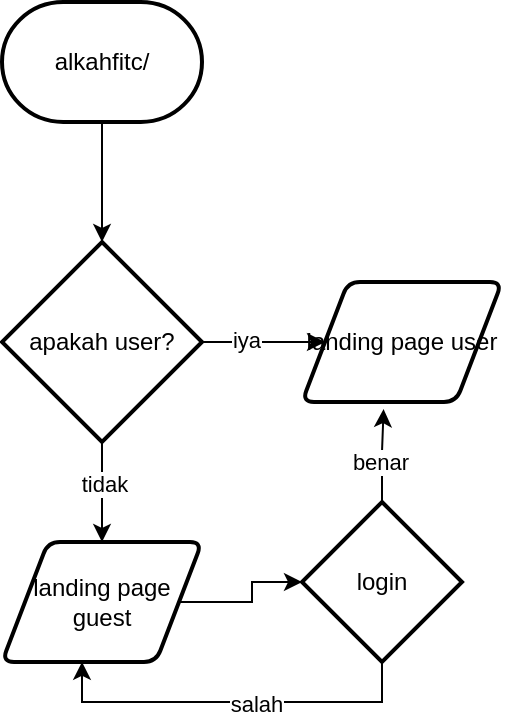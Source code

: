 <mxfile version="20.5.1" type="github"><diagram id="E9O6Eyl6Ub3qLrlgVqA6" name="Halaman-1"><mxGraphModel dx="532" dy="315" grid="1" gridSize="10" guides="1" tooltips="1" connect="1" arrows="1" fold="1" page="1" pageScale="1" pageWidth="827" pageHeight="1169" math="0" shadow="0"><root><mxCell id="0"/><mxCell id="1" parent="0"/><mxCell id="TCSQPGBV3InpxjVvVvtd-5" style="edgeStyle=orthogonalEdgeStyle;rounded=0;orthogonalLoop=1;jettySize=auto;html=1;exitX=0.5;exitY=1;exitDx=0;exitDy=0;exitPerimeter=0;" edge="1" parent="1" source="TCSQPGBV3InpxjVvVvtd-1" target="TCSQPGBV3InpxjVvVvtd-2"><mxGeometry relative="1" as="geometry"/></mxCell><mxCell id="TCSQPGBV3InpxjVvVvtd-1" value="alkahfitc/" style="strokeWidth=2;html=1;shape=mxgraph.flowchart.terminator;whiteSpace=wrap;" vertex="1" parent="1"><mxGeometry x="40" y="20" width="100" height="60" as="geometry"/></mxCell><mxCell id="TCSQPGBV3InpxjVvVvtd-6" style="edgeStyle=orthogonalEdgeStyle;rounded=0;orthogonalLoop=1;jettySize=auto;html=1;exitX=1;exitY=0.5;exitDx=0;exitDy=0;exitPerimeter=0;entryX=0;entryY=0.5;entryDx=0;entryDy=0;" edge="1" parent="1" source="TCSQPGBV3InpxjVvVvtd-2" target="TCSQPGBV3InpxjVvVvtd-3"><mxGeometry relative="1" as="geometry"/></mxCell><mxCell id="TCSQPGBV3InpxjVvVvtd-11" value="iya" style="edgeLabel;html=1;align=center;verticalAlign=middle;resizable=0;points=[];" vertex="1" connectable="0" parent="TCSQPGBV3InpxjVvVvtd-6"><mxGeometry x="-0.298" y="1" relative="1" as="geometry"><mxPoint as="offset"/></mxGeometry></mxCell><mxCell id="TCSQPGBV3InpxjVvVvtd-7" style="edgeStyle=orthogonalEdgeStyle;rounded=0;orthogonalLoop=1;jettySize=auto;html=1;exitX=0.5;exitY=1;exitDx=0;exitDy=0;exitPerimeter=0;entryX=0.5;entryY=0;entryDx=0;entryDy=0;" edge="1" parent="1" source="TCSQPGBV3InpxjVvVvtd-2" target="TCSQPGBV3InpxjVvVvtd-4"><mxGeometry relative="1" as="geometry"/></mxCell><mxCell id="TCSQPGBV3InpxjVvVvtd-12" value="tidak" style="edgeLabel;html=1;align=center;verticalAlign=middle;resizable=0;points=[];" vertex="1" connectable="0" parent="TCSQPGBV3InpxjVvVvtd-7"><mxGeometry x="-0.168" y="1" relative="1" as="geometry"><mxPoint as="offset"/></mxGeometry></mxCell><mxCell id="TCSQPGBV3InpxjVvVvtd-2" value="apakah user?" style="strokeWidth=2;html=1;shape=mxgraph.flowchart.decision;whiteSpace=wrap;" vertex="1" parent="1"><mxGeometry x="40" y="140" width="100" height="100" as="geometry"/></mxCell><mxCell id="TCSQPGBV3InpxjVvVvtd-3" value="landing page user" style="shape=parallelogram;html=1;strokeWidth=2;perimeter=parallelogramPerimeter;whiteSpace=wrap;rounded=1;arcSize=12;size=0.23;" vertex="1" parent="1"><mxGeometry x="190" y="160" width="100" height="60" as="geometry"/></mxCell><mxCell id="TCSQPGBV3InpxjVvVvtd-9" style="edgeStyle=orthogonalEdgeStyle;rounded=0;orthogonalLoop=1;jettySize=auto;html=1;exitX=1;exitY=0.5;exitDx=0;exitDy=0;entryX=0;entryY=0.5;entryDx=0;entryDy=0;entryPerimeter=0;" edge="1" parent="1" source="TCSQPGBV3InpxjVvVvtd-4" target="TCSQPGBV3InpxjVvVvtd-8"><mxGeometry relative="1" as="geometry"/></mxCell><mxCell id="TCSQPGBV3InpxjVvVvtd-4" value="landing page guest" style="shape=parallelogram;html=1;strokeWidth=2;perimeter=parallelogramPerimeter;whiteSpace=wrap;rounded=1;arcSize=12;size=0.23;" vertex="1" parent="1"><mxGeometry x="40" y="290" width="100" height="60" as="geometry"/></mxCell><mxCell id="TCSQPGBV3InpxjVvVvtd-10" style="edgeStyle=orthogonalEdgeStyle;rounded=0;orthogonalLoop=1;jettySize=auto;html=1;exitX=0.5;exitY=0;exitDx=0;exitDy=0;exitPerimeter=0;entryX=0.408;entryY=1.059;entryDx=0;entryDy=0;entryPerimeter=0;" edge="1" parent="1" source="TCSQPGBV3InpxjVvVvtd-8" target="TCSQPGBV3InpxjVvVvtd-3"><mxGeometry relative="1" as="geometry"/></mxCell><mxCell id="TCSQPGBV3InpxjVvVvtd-13" value="benar" style="edgeLabel;html=1;align=center;verticalAlign=middle;resizable=0;points=[];" vertex="1" connectable="0" parent="TCSQPGBV3InpxjVvVvtd-10"><mxGeometry x="-0.125" y="1" relative="1" as="geometry"><mxPoint as="offset"/></mxGeometry></mxCell><mxCell id="TCSQPGBV3InpxjVvVvtd-15" style="edgeStyle=orthogonalEdgeStyle;rounded=0;orthogonalLoop=1;jettySize=auto;html=1;exitX=0.5;exitY=1;exitDx=0;exitDy=0;exitPerimeter=0;entryX=0.4;entryY=0.999;entryDx=0;entryDy=0;entryPerimeter=0;" edge="1" parent="1" source="TCSQPGBV3InpxjVvVvtd-8" target="TCSQPGBV3InpxjVvVvtd-4"><mxGeometry relative="1" as="geometry"/></mxCell><mxCell id="TCSQPGBV3InpxjVvVvtd-16" value="salah" style="edgeLabel;html=1;align=center;verticalAlign=middle;resizable=0;points=[];" vertex="1" connectable="0" parent="TCSQPGBV3InpxjVvVvtd-15"><mxGeometry x="-0.126" y="1" relative="1" as="geometry"><mxPoint as="offset"/></mxGeometry></mxCell><mxCell id="TCSQPGBV3InpxjVvVvtd-8" value="login" style="strokeWidth=2;html=1;shape=mxgraph.flowchart.decision;whiteSpace=wrap;" vertex="1" parent="1"><mxGeometry x="190" y="270" width="80" height="80" as="geometry"/></mxCell></root></mxGraphModel></diagram></mxfile>